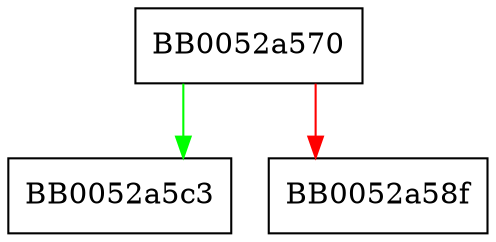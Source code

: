 digraph prefix_create {
  node [shape="box"];
  graph [splines=ortho];
  BB0052a570 -> BB0052a5c3 [color="green"];
  BB0052a570 -> BB0052a58f [color="red"];
}